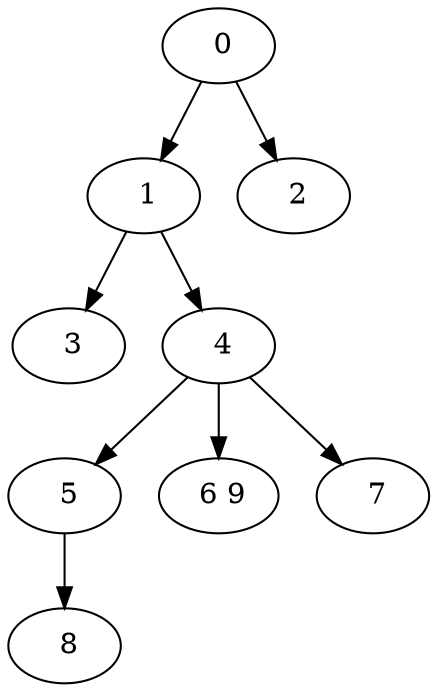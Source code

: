 digraph mytree {
" 0" -> " 1";
" 0" -> " 2";
" 1" -> " 3";
" 1" -> " 4";
" 2";
" 3";
" 4" -> " 5";
" 4" -> " 6 9";
" 4" -> " 7";
" 5" -> " 8";
" 6 9";
" 7";
" 8";
}
